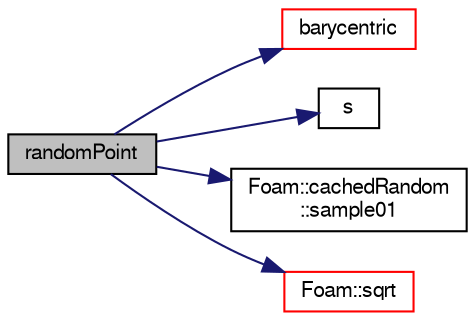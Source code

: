 digraph "randomPoint"
{
  bgcolor="transparent";
  edge [fontname="FreeSans",fontsize="10",labelfontname="FreeSans",labelfontsize="10"];
  node [fontname="FreeSans",fontsize="10",shape=record];
  rankdir="LR";
  Node173 [label="randomPoint",height=0.2,width=0.4,color="black", fillcolor="grey75", style="filled", fontcolor="black"];
  Node173 -> Node174 [color="midnightblue",fontsize="10",style="solid",fontname="FreeSans"];
  Node174 [label="barycentric",height=0.2,width=0.4,color="red",URL="$a27606.html#ac424fec442e3558133673e4c23daa46e",tooltip="Calculate the barycentric coordinates of the given. "];
  Node173 -> Node194 [color="midnightblue",fontsize="10",style="solid",fontname="FreeSans"];
  Node194 [label="s",height=0.2,width=0.4,color="black",URL="$a18905.html#abb9c4233033fad2ad0206cd4adad3b9f"];
  Node173 -> Node195 [color="midnightblue",fontsize="10",style="solid",fontname="FreeSans"];
  Node195 [label="Foam::cachedRandom\l::sample01",height=0.2,width=0.4,color="black",URL="$a28134.html#a69e8ec3910ef84b36df7af5b8e692c0a",tooltip="Return a sample whose components lie in the range 0-1. "];
  Node173 -> Node196 [color="midnightblue",fontsize="10",style="solid",fontname="FreeSans"];
  Node196 [label="Foam::sqrt",height=0.2,width=0.4,color="red",URL="$a21124.html#a8616bd62eebf2342a80222fecb1bda71"];
}
